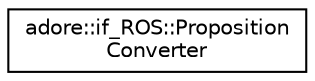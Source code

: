 digraph "Graphical Class Hierarchy"
{
 // LATEX_PDF_SIZE
  edge [fontname="Helvetica",fontsize="10",labelfontname="Helvetica",labelfontsize="10"];
  node [fontname="Helvetica",fontsize="10",shape=record];
  rankdir="LR";
  Node0 [label="adore::if_ROS::Proposition\lConverter",height=0.2,width=0.4,color="black", fillcolor="white", style="filled",URL="$structadore_1_1if__ROS_1_1PropositionConverter.html",tooltip=" "];
}
